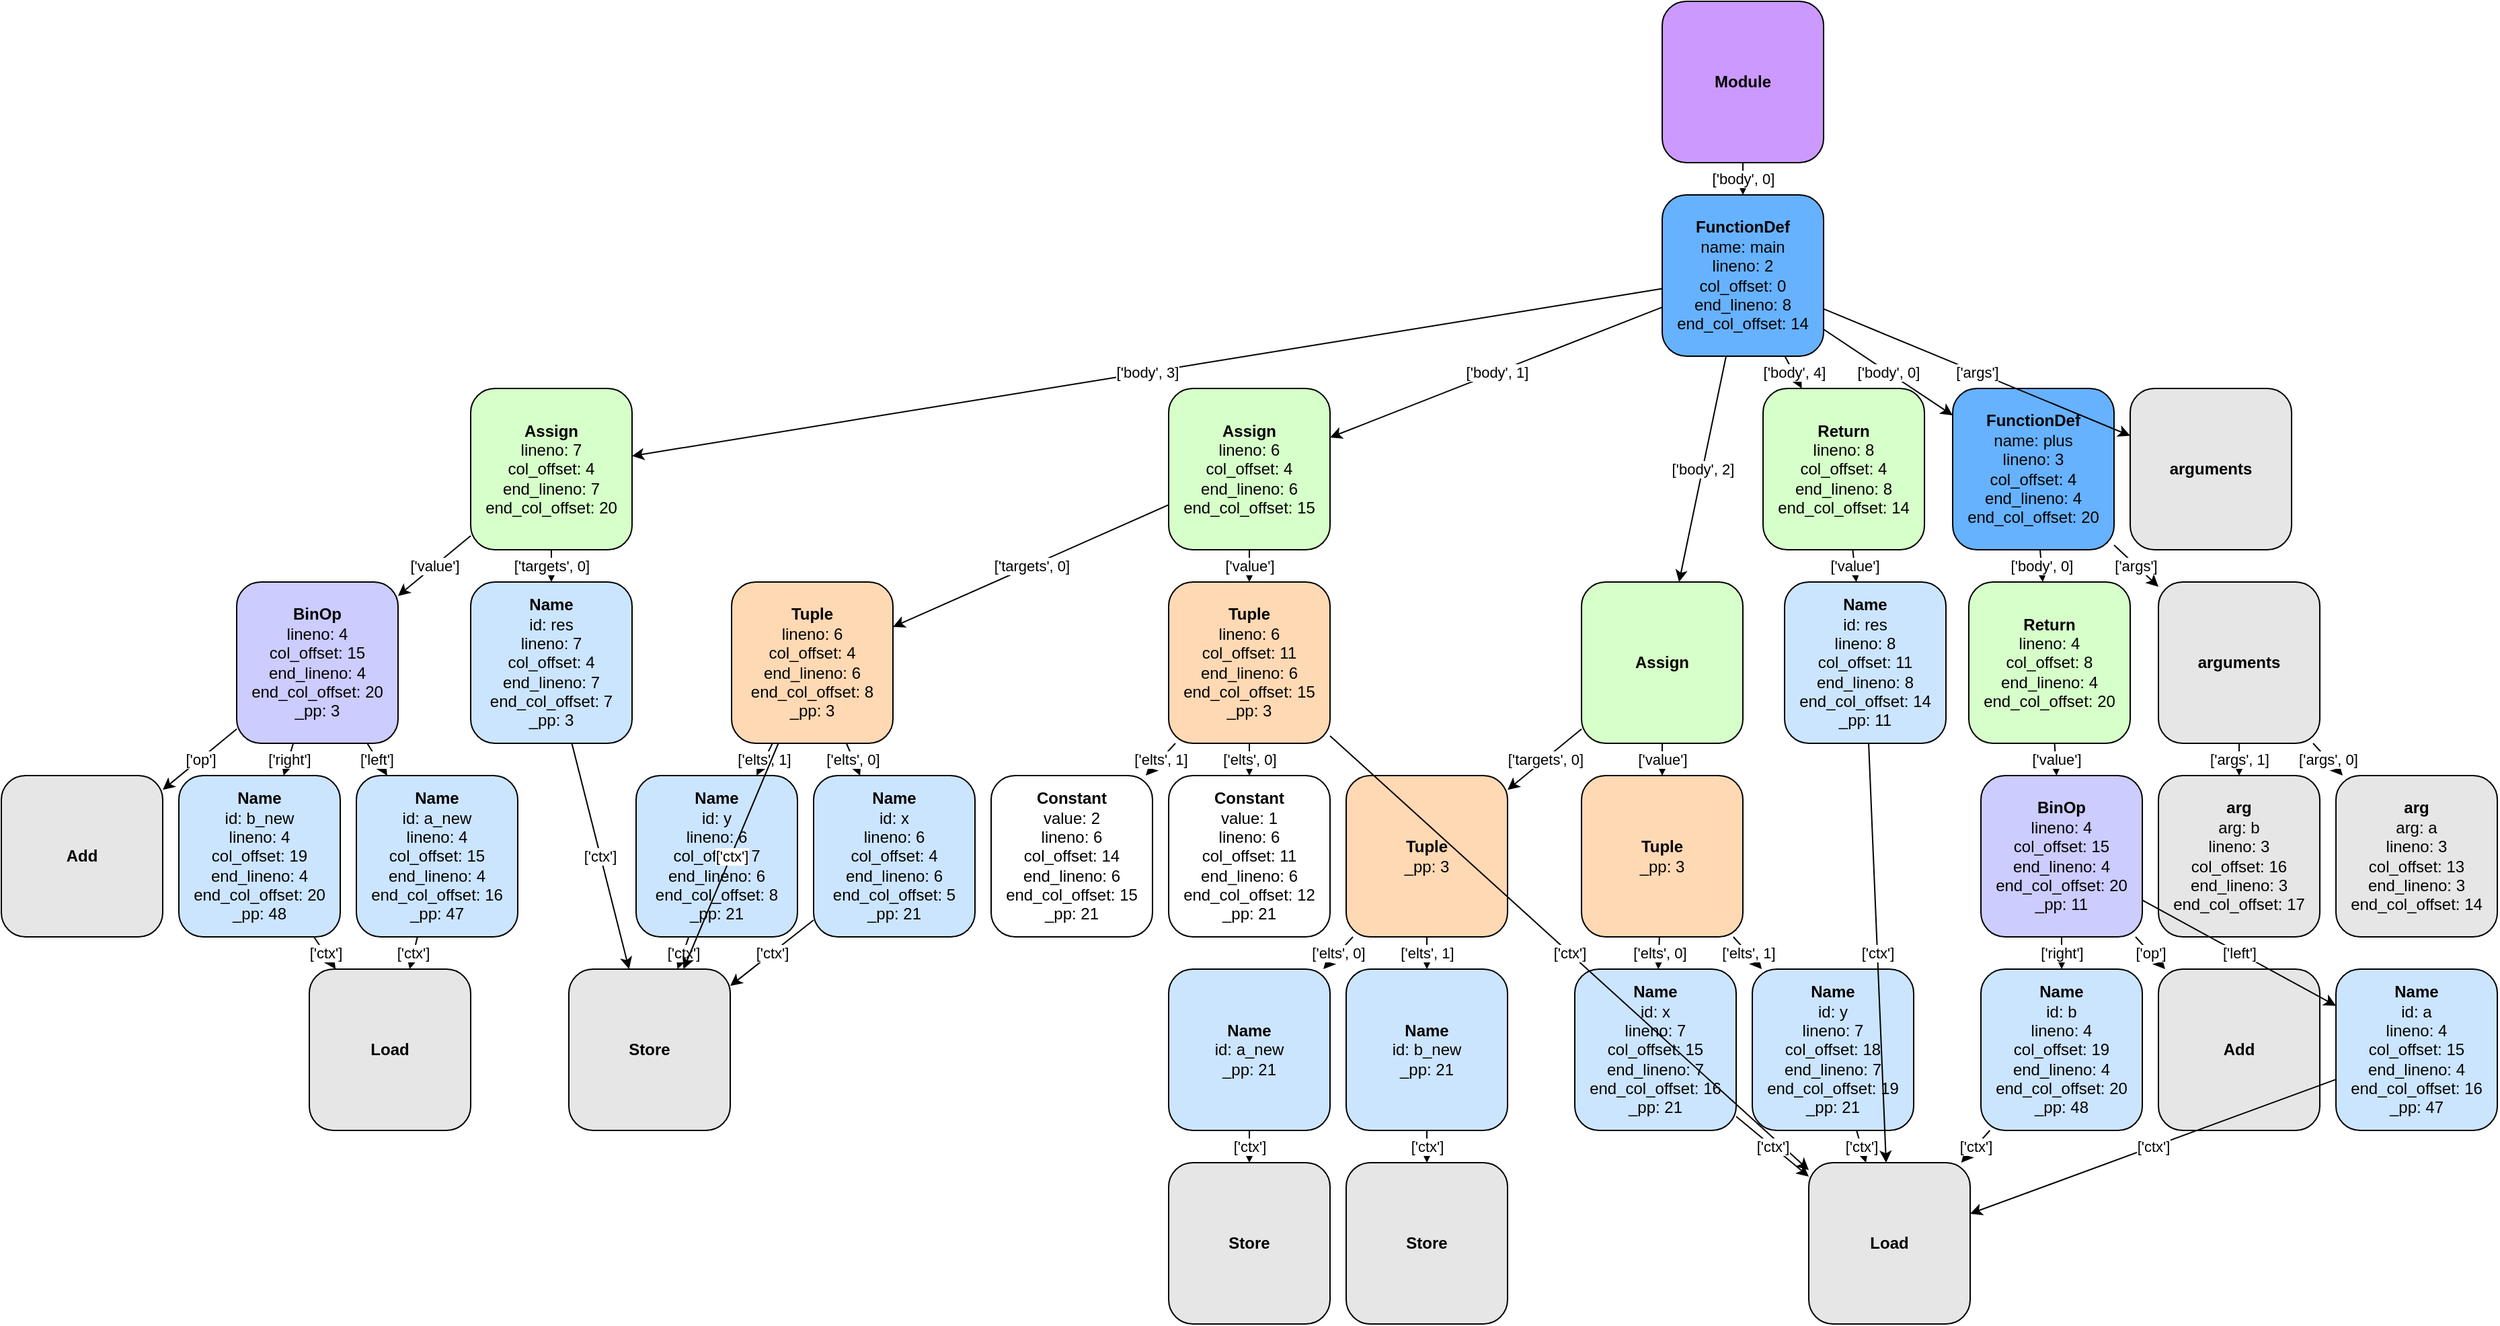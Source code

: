 <?xml version="1.0" ?>
<mxfile>
	<diagram id="RFndyrCF2-3MIdXtw8gX" name="Page-1">
		<mxGraphModel dx="422" dy="816" grid="1" gridSize="10" guides="1" tooltips="1" connect="1" arrows="1" fold="1" page="1" pageScale="1" pageWidth="850" pageHeight="1100" math="0" shadow="0">
			<root>
				<mxCell id="0"/>
				<mxCell id="1" parent="0"/>
				<mxCell id="5750010016" value="&lt;b&gt;Module&lt;/b&gt;" style="rounded=1;whiteSpace=wrap;html=1;fillColor=#CC99FF;strokeColor=#000000;" parent="1" vertex="1">
					<mxGeometry x="1235.02" y="0.0" width="120" height="120" as="geometry"/>
				</mxCell>
				<mxCell id="5749997728" value="&lt;b&gt;FunctionDef&lt;/b&gt;&lt;br&gt;name: main&lt;br&gt;lineno: 2&lt;br&gt;col_offset: 0&lt;br&gt;end_lineno: 8&lt;br&gt;end_col_offset: 14" style="rounded=1;whiteSpace=wrap;html=1;fillColor=#66B2FF;strokeColor=#000000;" parent="1" vertex="1">
					<mxGeometry x="1235.02" y="144.0" width="120" height="120" as="geometry"/>
				</mxCell>
				<mxCell id="5749999600" value="&lt;b&gt;arguments&lt;/b&gt;" style="rounded=1;whiteSpace=wrap;html=1;fillColor=#E6E6E6;strokeColor=#000000;" parent="1" vertex="1">
					<mxGeometry x="1583.02" y="288.0" width="120" height="120" as="geometry"/>
				</mxCell>
				<mxCell id="5750010976" value="&lt;b&gt;FunctionDef&lt;/b&gt;&lt;br&gt;name: plus&lt;br&gt;lineno: 3&lt;br&gt;col_offset: 4&lt;br&gt;end_lineno: 4&lt;br&gt;end_col_offset: 20" style="rounded=1;whiteSpace=wrap;html=1;fillColor=#66B2FF;strokeColor=#000000;" parent="1" vertex="1">
					<mxGeometry x="1451.02" y="288.0" width="120" height="120" as="geometry"/>
				</mxCell>
				<mxCell id="5750012464" value="&lt;b&gt;arguments&lt;/b&gt;" style="rounded=1;whiteSpace=wrap;html=1;fillColor=#E6E6E6;strokeColor=#000000;" parent="1" vertex="1">
					<mxGeometry x="1604.02" y="432.0" width="120" height="120" as="geometry"/>
				</mxCell>
				<mxCell id="5750011360" value="&lt;b&gt;arg&lt;/b&gt;&lt;br&gt;arg: a&lt;br&gt;lineno: 3&lt;br&gt;col_offset: 13&lt;br&gt;end_lineno: 3&lt;br&gt;end_col_offset: 14" style="rounded=1;whiteSpace=wrap;html=1;fillColor=#E6E6E6;strokeColor=#000000;" parent="1" vertex="1">
					<mxGeometry x="1736.019" y="576.0" width="120" height="120" as="geometry"/>
				</mxCell>
				<mxCell id="5750011552" value="&lt;b&gt;arg&lt;/b&gt;&lt;br&gt;arg: b&lt;br&gt;lineno: 3&lt;br&gt;col_offset: 16&lt;br&gt;end_lineno: 3&lt;br&gt;end_col_offset: 17" style="rounded=1;whiteSpace=wrap;html=1;fillColor=#E6E6E6;strokeColor=#000000;" parent="1" vertex="1">
					<mxGeometry x="1604.02" y="576.0" width="120" height="120" as="geometry"/>
				</mxCell>
				<mxCell id="5750010064" value="&lt;b&gt;Return&lt;/b&gt;&lt;br&gt;lineno: 4&lt;br&gt;col_offset: 8&lt;br&gt;end_lineno: 4&lt;br&gt;end_col_offset: 20" style="rounded=1;whiteSpace=wrap;html=1;fillColor=#D6FFC9;strokeColor=#000000;" parent="1" vertex="1">
					<mxGeometry x="1463.02" y="432.0" width="120" height="120" as="geometry"/>
				</mxCell>
				<mxCell id="5749998304" value="&lt;b&gt;BinOp&lt;/b&gt;&lt;br&gt;lineno: 4&lt;br&gt;col_offset: 15&lt;br&gt;end_lineno: 4&lt;br&gt;end_col_offset: 20&lt;br&gt;_pp: 11" style="rounded=1;whiteSpace=wrap;html=1;fillColor=#CCCCFF;strokeColor=#000000;" parent="1" vertex="1">
					<mxGeometry x="1472.02" y="576.0" width="120" height="120" as="geometry"/>
				</mxCell>
				<mxCell id="5750008000" value="&lt;b&gt;Name&lt;/b&gt;&lt;br&gt;id: a&lt;br&gt;lineno: 4&lt;br&gt;col_offset: 15&lt;br&gt;end_lineno: 4&lt;br&gt;end_col_offset: 16&lt;br&gt;_pp: 47" style="rounded=1;whiteSpace=wrap;html=1;fillColor=#CCE5FF;strokeColor=#000000;" parent="1" vertex="1">
					<mxGeometry x="1736.019" y="720.0" width="120" height="120" as="geometry"/>
				</mxCell>
				<mxCell id="5750009248" value="&lt;b&gt;Load&lt;/b&gt;" style="rounded=1;whiteSpace=wrap;html=1;fillColor=#E6E6E6;strokeColor=#000000;" parent="1" vertex="1">
					<mxGeometry x="1344.02" y="864.0" width="120" height="120" as="geometry"/>
				</mxCell>
				<mxCell id="5749433600" value="&lt;b&gt;Add&lt;/b&gt;" style="rounded=1;whiteSpace=wrap;html=1;fillColor=#E6E6E6;strokeColor=#000000;" parent="1" vertex="1">
					<mxGeometry x="1604.02" y="720.0" width="120" height="120" as="geometry"/>
				</mxCell>
				<mxCell id="5750009920" value="&lt;b&gt;Name&lt;/b&gt;&lt;br&gt;id: b&lt;br&gt;lineno: 4&lt;br&gt;col_offset: 19&lt;br&gt;end_lineno: 4&lt;br&gt;end_col_offset: 20&lt;br&gt;_pp: 48" style="rounded=1;whiteSpace=wrap;html=1;fillColor=#CCE5FF;strokeColor=#000000;" parent="1" vertex="1">
					<mxGeometry x="1472.02" y="720.0" width="120" height="120" as="geometry"/>
				</mxCell>
				<mxCell id="5749999936" value="&lt;b&gt;Assign&lt;/b&gt;&lt;br&gt;lineno: 6&lt;br&gt;col_offset: 4&lt;br&gt;end_lineno: 6&lt;br&gt;end_col_offset: 15" style="rounded=1;whiteSpace=wrap;html=1;fillColor=#D6FFC9;strokeColor=#000000;" parent="1" vertex="1">
					<mxGeometry x="868.02" y="288.0" width="120" height="120" as="geometry"/>
				</mxCell>
				<mxCell id="5750010160" value="&lt;b&gt;Tuple&lt;/b&gt;&lt;br&gt;lineno: 6&lt;br&gt;col_offset: 4&lt;br&gt;end_lineno: 6&lt;br&gt;end_col_offset: 8&lt;br&gt;_pp: 3" style="rounded=1;whiteSpace=wrap;html=1;fillColor=#FFD9B3;strokeColor=#000000;" parent="1" vertex="1">
					<mxGeometry x="543.0" y="432.0" width="120" height="120" as="geometry"/>
				</mxCell>
				<mxCell id="5749998352" value="&lt;b&gt;Name&lt;/b&gt;&lt;br&gt;id: x&lt;br&gt;lineno: 6&lt;br&gt;col_offset: 4&lt;br&gt;end_lineno: 6&lt;br&gt;end_col_offset: 5&lt;br&gt;_pp: 21" style="rounded=1;whiteSpace=wrap;html=1;fillColor=#CCE5FF;strokeColor=#000000;" parent="1" vertex="1">
					<mxGeometry x="604.0" y="576.0" width="120" height="120" as="geometry"/>
				</mxCell>
				<mxCell id="5749999744" value="&lt;b&gt;Store&lt;/b&gt;" style="rounded=1;whiteSpace=wrap;html=1;fillColor=#E6E6E6;strokeColor=#000000;" parent="1" vertex="1">
					<mxGeometry x="422.0" y="720.0" width="120" height="120" as="geometry"/>
				</mxCell>
				<mxCell id="5750012560" value="&lt;b&gt;Name&lt;/b&gt;&lt;br&gt;id: y&lt;br&gt;lineno: 6&lt;br&gt;col_offset: 7&lt;br&gt;end_lineno: 6&lt;br&gt;end_col_offset: 8&lt;br&gt;_pp: 21" style="rounded=1;whiteSpace=wrap;html=1;fillColor=#CCE5FF;strokeColor=#000000;" parent="1" vertex="1">
					<mxGeometry x="472.0" y="576.0" width="120" height="120" as="geometry"/>
				</mxCell>
				<mxCell id="5750009152" value="&lt;b&gt;Tuple&lt;/b&gt;&lt;br&gt;lineno: 6&lt;br&gt;col_offset: 11&lt;br&gt;end_lineno: 6&lt;br&gt;end_col_offset: 15&lt;br&gt;_pp: 3" style="rounded=1;whiteSpace=wrap;html=1;fillColor=#FFD9B3;strokeColor=#000000;" parent="1" vertex="1">
					<mxGeometry x="868.02" y="432.0" width="120" height="120" as="geometry"/>
				</mxCell>
				<mxCell id="5750012512" value="&lt;b&gt;Constant&lt;/b&gt;&lt;br&gt;value: 1&lt;br&gt;lineno: 6&lt;br&gt;col_offset: 11&lt;br&gt;end_lineno: 6&lt;br&gt;end_col_offset: 12&lt;br&gt;_pp: 21" style="rounded=1;whiteSpace=wrap;html=1;fillColor=#FFFFFF;strokeColor=#000000;" parent="1" vertex="1">
					<mxGeometry x="868.02" y="576.0" width="120" height="120" as="geometry"/>
				</mxCell>
				<mxCell id="5750012800" value="&lt;b&gt;Constant&lt;/b&gt;&lt;br&gt;value: 2&lt;br&gt;lineno: 6&lt;br&gt;col_offset: 14&lt;br&gt;end_lineno: 6&lt;br&gt;end_col_offset: 15&lt;br&gt;_pp: 21" style="rounded=1;whiteSpace=wrap;html=1;fillColor=#FFFFFF;strokeColor=#000000;" parent="1" vertex="1">
					<mxGeometry x="736.0" y="576.0" width="120" height="120" as="geometry"/>
				</mxCell>
				<mxCell id="5744340576" value="&lt;b&gt;Assign&lt;/b&gt;" style="rounded=1;whiteSpace=wrap;html=1;fillColor=#D6FFC9;strokeColor=#000000;" parent="1" vertex="1">
					<mxGeometry x="1175.02" y="432.0" width="120" height="120" as="geometry"/>
				</mxCell>
				<mxCell id="5744340096" value="&lt;b&gt;Tuple&lt;/b&gt;&lt;br&gt;_pp: 3" style="rounded=1;whiteSpace=wrap;html=1;fillColor=#FFD9B3;strokeColor=#000000;" parent="1" vertex="1">
					<mxGeometry x="1000.02" y="576.0" width="120" height="120" as="geometry"/>
				</mxCell>
				<mxCell id="5744340336" value="&lt;b&gt;Name&lt;/b&gt;&lt;br&gt;id: a_new&lt;br&gt;_pp: 21" style="rounded=1;whiteSpace=wrap;html=1;fillColor=#CCE5FF;strokeColor=#000000;" parent="1" vertex="1">
					<mxGeometry x="868.02" y="720.0" width="120" height="120" as="geometry"/>
				</mxCell>
				<mxCell id="5744339808" value="&lt;b&gt;Store&lt;/b&gt;" style="rounded=1;whiteSpace=wrap;html=1;fillColor=#E6E6E6;strokeColor=#000000;" parent="1" vertex="1">
					<mxGeometry x="868.02" y="864.0" width="120" height="120" as="geometry"/>
				</mxCell>
				<mxCell id="5744340432" value="&lt;b&gt;Name&lt;/b&gt;&lt;br&gt;id: b_new&lt;br&gt;_pp: 21" style="rounded=1;whiteSpace=wrap;html=1;fillColor=#CCE5FF;strokeColor=#000000;" parent="1" vertex="1">
					<mxGeometry x="1000.02" y="720.0" width="120" height="120" as="geometry"/>
				</mxCell>
				<mxCell id="5744340192" value="&lt;b&gt;Store&lt;/b&gt;" style="rounded=1;whiteSpace=wrap;html=1;fillColor=#E6E6E6;strokeColor=#000000;" parent="1" vertex="1">
					<mxGeometry x="1000.02" y="864.0" width="120" height="120" as="geometry"/>
				</mxCell>
				<mxCell id="5744340480" value="&lt;b&gt;Tuple&lt;/b&gt;&lt;br&gt;_pp: 3" style="rounded=1;whiteSpace=wrap;html=1;fillColor=#FFD9B3;strokeColor=#000000;" parent="1" vertex="1">
					<mxGeometry x="1175.02" y="576.0" width="120" height="120" as="geometry"/>
				</mxCell>
				<mxCell id="5749999072" value="&lt;b&gt;Name&lt;/b&gt;&lt;br&gt;id: x&lt;br&gt;lineno: 7&lt;br&gt;col_offset: 15&lt;br&gt;end_lineno: 7&lt;br&gt;end_col_offset: 16&lt;br&gt;_pp: 21" style="rounded=1;whiteSpace=wrap;html=1;fillColor=#CCE5FF;strokeColor=#000000;" parent="1" vertex="1">
					<mxGeometry x="1170.02" y="720.0" width="120" height="120" as="geometry"/>
				</mxCell>
				<mxCell id="5750009008" value="&lt;b&gt;Name&lt;/b&gt;&lt;br&gt;id: y&lt;br&gt;lineno: 7&lt;br&gt;col_offset: 18&lt;br&gt;end_lineno: 7&lt;br&gt;end_col_offset: 19&lt;br&gt;_pp: 21" style="rounded=1;whiteSpace=wrap;html=1;fillColor=#CCE5FF;strokeColor=#000000;" parent="1" vertex="1">
					<mxGeometry x="1302.02" y="720.0" width="120" height="120" as="geometry"/>
				</mxCell>
				<mxCell id="5750011120" value="&lt;b&gt;Assign&lt;/b&gt;&lt;br&gt;lineno: 7&lt;br&gt;col_offset: 4&lt;br&gt;end_lineno: 7&lt;br&gt;end_col_offset: 20" style="rounded=1;whiteSpace=wrap;html=1;fillColor=#D6FFC9;strokeColor=#000000;" parent="1" vertex="1">
					<mxGeometry x="349.0" y="288.0" width="120" height="120" as="geometry"/>
				</mxCell>
				<mxCell id="5750007568" value="&lt;b&gt;Name&lt;/b&gt;&lt;br&gt;id: res&lt;br&gt;lineno: 7&lt;br&gt;col_offset: 4&lt;br&gt;end_lineno: 7&lt;br&gt;end_col_offset: 7&lt;br&gt;_pp: 3" style="rounded=1;whiteSpace=wrap;html=1;fillColor=#CCE5FF;strokeColor=#000000;" parent="1" vertex="1">
					<mxGeometry x="349.0" y="432.0" width="120" height="120" as="geometry"/>
				</mxCell>
				<mxCell id="5744339904" value="&lt;b&gt;BinOp&lt;/b&gt;&lt;br&gt;lineno: 4&lt;br&gt;col_offset: 15&lt;br&gt;end_lineno: 4&lt;br&gt;end_col_offset: 20&lt;br&gt;_pp: 3" style="rounded=1;whiteSpace=wrap;html=1;fillColor=#CCCCFF;strokeColor=#000000;" parent="1" vertex="1">
					<mxGeometry x="175.0" y="432.0" width="120" height="120" as="geometry"/>
				</mxCell>
				<mxCell id="5744340528" value="&lt;b&gt;Name&lt;/b&gt;&lt;br&gt;id: a_new&lt;br&gt;lineno: 4&lt;br&gt;col_offset: 15&lt;br&gt;end_lineno: 4&lt;br&gt;end_col_offset: 16&lt;br&gt;_pp: 47" style="rounded=1;whiteSpace=wrap;html=1;fillColor=#CCE5FF;strokeColor=#000000;" parent="1" vertex="1">
					<mxGeometry x="264.0" y="576.0" width="120" height="120" as="geometry"/>
				</mxCell>
				<mxCell id="5744340672" value="&lt;b&gt;Load&lt;/b&gt;" style="rounded=1;whiteSpace=wrap;html=1;fillColor=#E6E6E6;strokeColor=#000000;" parent="1" vertex="1">
					<mxGeometry x="229.0" y="720.0" width="120" height="120" as="geometry"/>
				</mxCell>
				<mxCell id="5745486544" value="&lt;b&gt;Add&lt;/b&gt;" style="rounded=1;whiteSpace=wrap;html=1;fillColor=#E6E6E6;strokeColor=#000000;" parent="1" vertex="1">
					<mxGeometry x="0.0" y="576.0" width="120" height="120" as="geometry"/>
				</mxCell>
				<mxCell id="5744340624" value="&lt;b&gt;Name&lt;/b&gt;&lt;br&gt;id: b_new&lt;br&gt;lineno: 4&lt;br&gt;col_offset: 19&lt;br&gt;end_lineno: 4&lt;br&gt;end_col_offset: 20&lt;br&gt;_pp: 48" style="rounded=1;whiteSpace=wrap;html=1;fillColor=#CCE5FF;strokeColor=#000000;" parent="1" vertex="1">
					<mxGeometry x="132.0" y="576.0" width="120" height="120" as="geometry"/>
				</mxCell>
				<mxCell id="5750007424" value="&lt;b&gt;Return&lt;/b&gt;&lt;br&gt;lineno: 8&lt;br&gt;col_offset: 4&lt;br&gt;end_lineno: 8&lt;br&gt;end_col_offset: 14" style="rounded=1;whiteSpace=wrap;html=1;fillColor=#D6FFC9;strokeColor=#000000;" parent="1" vertex="1">
					<mxGeometry x="1310.02" y="288.0" width="120" height="120" as="geometry"/>
				</mxCell>
				<mxCell id="5749998112" value="&lt;b&gt;Name&lt;/b&gt;&lt;br&gt;id: res&lt;br&gt;lineno: 8&lt;br&gt;col_offset: 11&lt;br&gt;end_lineno: 8&lt;br&gt;end_col_offset: 14&lt;br&gt;_pp: 11" style="rounded=1;whiteSpace=wrap;html=1;fillColor=#CCE5FF;strokeColor=#000000;" parent="1" vertex="1">
					<mxGeometry x="1326.02" y="432.0" width="120" height="120" as="geometry"/>
				</mxCell>
				<mxCell id="5750010016_5749997728" value="['body', 0]" style="endArrow=classic;html=1;" parent="1" source="5750010016" target="5749997728" edge="1">
					<mxGeometry width="50" height="50" relative="1" as="geometry">
						<mxPoint x="400" y="440" as="sourcePoint"/>
						<mxPoint x="450" y="390" as="targetPoint"/>
					</mxGeometry>
				</mxCell>
				<mxCell id="5749997728_5749999600" value="['args']" style="endArrow=classic;html=1;" parent="1" source="5749997728" target="5749999600" edge="1">
					<mxGeometry width="50" height="50" relative="1" as="geometry">
						<mxPoint x="400" y="440" as="sourcePoint"/>
						<mxPoint x="450" y="390" as="targetPoint"/>
					</mxGeometry>
				</mxCell>
				<mxCell id="5749997728_5750010976" value="['body', 0]" style="endArrow=classic;html=1;" parent="1" source="5749997728" target="5750010976" edge="1">
					<mxGeometry width="50" height="50" relative="1" as="geometry">
						<mxPoint x="400" y="440" as="sourcePoint"/>
						<mxPoint x="450" y="390" as="targetPoint"/>
					</mxGeometry>
				</mxCell>
				<mxCell id="5750010976_5750012464" value="['args']" style="endArrow=classic;html=1;" parent="1" source="5750010976" target="5750012464" edge="1">
					<mxGeometry width="50" height="50" relative="1" as="geometry">
						<mxPoint x="400" y="440" as="sourcePoint"/>
						<mxPoint x="450" y="390" as="targetPoint"/>
					</mxGeometry>
				</mxCell>
				<mxCell id="5750012464_5750011360" value="['args', 0]" style="endArrow=classic;html=1;" parent="1" source="5750012464" target="5750011360" edge="1">
					<mxGeometry width="50" height="50" relative="1" as="geometry">
						<mxPoint x="400" y="440" as="sourcePoint"/>
						<mxPoint x="450" y="390" as="targetPoint"/>
					</mxGeometry>
				</mxCell>
				<mxCell id="5750012464_5750011552" value="['args', 1]" style="endArrow=classic;html=1;" parent="1" source="5750012464" target="5750011552" edge="1">
					<mxGeometry width="50" height="50" relative="1" as="geometry">
						<mxPoint x="400" y="440" as="sourcePoint"/>
						<mxPoint x="450" y="390" as="targetPoint"/>
					</mxGeometry>
				</mxCell>
				<mxCell id="5750010976_5750010064" value="['body', 0]" style="endArrow=classic;html=1;" parent="1" source="5750010976" target="5750010064" edge="1">
					<mxGeometry width="50" height="50" relative="1" as="geometry">
						<mxPoint x="400" y="440" as="sourcePoint"/>
						<mxPoint x="450" y="390" as="targetPoint"/>
					</mxGeometry>
				</mxCell>
				<mxCell id="5750010064_5749998304" value="['value']" style="endArrow=classic;html=1;" parent="1" source="5750010064" target="5749998304" edge="1">
					<mxGeometry width="50" height="50" relative="1" as="geometry">
						<mxPoint x="400" y="440" as="sourcePoint"/>
						<mxPoint x="450" y="390" as="targetPoint"/>
					</mxGeometry>
				</mxCell>
				<mxCell id="5749998304_5750008000" value="['left']" style="endArrow=classic;html=1;" parent="1" source="5749998304" target="5750008000" edge="1">
					<mxGeometry width="50" height="50" relative="1" as="geometry">
						<mxPoint x="400" y="440" as="sourcePoint"/>
						<mxPoint x="450" y="390" as="targetPoint"/>
					</mxGeometry>
				</mxCell>
				<mxCell id="5750008000_5750009248" value="['ctx']" style="endArrow=classic;html=1;" parent="1" source="5750008000" target="5750009248" edge="1">
					<mxGeometry width="50" height="50" relative="1" as="geometry">
						<mxPoint x="400" y="440" as="sourcePoint"/>
						<mxPoint x="450" y="390" as="targetPoint"/>
					</mxGeometry>
				</mxCell>
				<mxCell id="5749998304_5749433600" value="['op']" style="endArrow=classic;html=1;" parent="1" source="5749998304" target="5749433600" edge="1">
					<mxGeometry width="50" height="50" relative="1" as="geometry">
						<mxPoint x="400" y="440" as="sourcePoint"/>
						<mxPoint x="450" y="390" as="targetPoint"/>
					</mxGeometry>
				</mxCell>
				<mxCell id="5749998304_5750009920" value="['right']" style="endArrow=classic;html=1;" parent="1" source="5749998304" target="5750009920" edge="1">
					<mxGeometry width="50" height="50" relative="1" as="geometry">
						<mxPoint x="400" y="440" as="sourcePoint"/>
						<mxPoint x="450" y="390" as="targetPoint"/>
					</mxGeometry>
				</mxCell>
				<mxCell id="5750009920_5750009248" value="['ctx']" style="endArrow=classic;html=1;" parent="1" source="5750009920" target="5750009248" edge="1">
					<mxGeometry width="50" height="50" relative="1" as="geometry">
						<mxPoint x="400" y="440" as="sourcePoint"/>
						<mxPoint x="450" y="390" as="targetPoint"/>
					</mxGeometry>
				</mxCell>
				<mxCell id="5749997728_5749999936" value="['body', 1]" style="endArrow=classic;html=1;" parent="1" source="5749997728" target="5749999936" edge="1">
					<mxGeometry width="50" height="50" relative="1" as="geometry">
						<mxPoint x="400" y="440" as="sourcePoint"/>
						<mxPoint x="450" y="390" as="targetPoint"/>
					</mxGeometry>
				</mxCell>
				<mxCell id="5749999936_5750010160" value="['targets', 0]" style="endArrow=classic;html=1;" parent="1" source="5749999936" target="5750010160" edge="1">
					<mxGeometry width="50" height="50" relative="1" as="geometry">
						<mxPoint x="400" y="440" as="sourcePoint"/>
						<mxPoint x="450" y="390" as="targetPoint"/>
					</mxGeometry>
				</mxCell>
				<mxCell id="5750010160_5749998352" value="['elts', 0]" style="endArrow=classic;html=1;" parent="1" source="5750010160" target="5749998352" edge="1">
					<mxGeometry width="50" height="50" relative="1" as="geometry">
						<mxPoint x="400" y="440" as="sourcePoint"/>
						<mxPoint x="450" y="390" as="targetPoint"/>
					</mxGeometry>
				</mxCell>
				<mxCell id="5749998352_5749999744" value="['ctx']" style="endArrow=classic;html=1;" parent="1" source="5749998352" target="5749999744" edge="1">
					<mxGeometry width="50" height="50" relative="1" as="geometry">
						<mxPoint x="400" y="440" as="sourcePoint"/>
						<mxPoint x="450" y="390" as="targetPoint"/>
					</mxGeometry>
				</mxCell>
				<mxCell id="5750010160_5750012560" value="['elts', 1]" style="endArrow=classic;html=1;" parent="1" source="5750010160" target="5750012560" edge="1">
					<mxGeometry width="50" height="50" relative="1" as="geometry">
						<mxPoint x="400" y="440" as="sourcePoint"/>
						<mxPoint x="450" y="390" as="targetPoint"/>
					</mxGeometry>
				</mxCell>
				<mxCell id="5750012560_5749999744" value="['ctx']" style="endArrow=classic;html=1;" parent="1" source="5750012560" target="5749999744" edge="1">
					<mxGeometry width="50" height="50" relative="1" as="geometry">
						<mxPoint x="400" y="440" as="sourcePoint"/>
						<mxPoint x="450" y="390" as="targetPoint"/>
					</mxGeometry>
				</mxCell>
				<mxCell id="5750010160_5749999744" value="['ctx']" style="endArrow=classic;html=1;" parent="1" source="5750010160" target="5749999744" edge="1">
					<mxGeometry width="50" height="50" relative="1" as="geometry">
						<mxPoint x="400" y="440" as="sourcePoint"/>
						<mxPoint x="450" y="390" as="targetPoint"/>
					</mxGeometry>
				</mxCell>
				<mxCell id="5749999936_5750009152" value="['value']" style="endArrow=classic;html=1;" parent="1" source="5749999936" target="5750009152" edge="1">
					<mxGeometry width="50" height="50" relative="1" as="geometry">
						<mxPoint x="400" y="440" as="sourcePoint"/>
						<mxPoint x="450" y="390" as="targetPoint"/>
					</mxGeometry>
				</mxCell>
				<mxCell id="5750009152_5750012512" value="['elts', 0]" style="endArrow=classic;html=1;" parent="1" source="5750009152" target="5750012512" edge="1">
					<mxGeometry width="50" height="50" relative="1" as="geometry">
						<mxPoint x="400" y="440" as="sourcePoint"/>
						<mxPoint x="450" y="390" as="targetPoint"/>
					</mxGeometry>
				</mxCell>
				<mxCell id="5750009152_5750012800" value="['elts', 1]" style="endArrow=classic;html=1;" parent="1" source="5750009152" target="5750012800" edge="1">
					<mxGeometry width="50" height="50" relative="1" as="geometry">
						<mxPoint x="400" y="440" as="sourcePoint"/>
						<mxPoint x="450" y="390" as="targetPoint"/>
					</mxGeometry>
				</mxCell>
				<mxCell id="5750009152_5750009248" value="['ctx']" style="endArrow=classic;html=1;" parent="1" source="5750009152" target="5750009248" edge="1">
					<mxGeometry width="50" height="50" relative="1" as="geometry">
						<mxPoint x="400" y="440" as="sourcePoint"/>
						<mxPoint x="450" y="390" as="targetPoint"/>
					</mxGeometry>
				</mxCell>
				<mxCell id="5749997728_5744340576" value="['body', 2]" style="endArrow=classic;html=1;" parent="1" source="5749997728" target="5744340576" edge="1">
					<mxGeometry width="50" height="50" relative="1" as="geometry">
						<mxPoint x="400" y="440" as="sourcePoint"/>
						<mxPoint x="450" y="390" as="targetPoint"/>
					</mxGeometry>
				</mxCell>
				<mxCell id="5744340576_5744340096" value="['targets', 0]" style="endArrow=classic;html=1;" parent="1" source="5744340576" target="5744340096" edge="1">
					<mxGeometry width="50" height="50" relative="1" as="geometry">
						<mxPoint x="400" y="440" as="sourcePoint"/>
						<mxPoint x="450" y="390" as="targetPoint"/>
					</mxGeometry>
				</mxCell>
				<mxCell id="5744340096_5744340336" value="['elts', 0]" style="endArrow=classic;html=1;" parent="1" source="5744340096" target="5744340336" edge="1">
					<mxGeometry width="50" height="50" relative="1" as="geometry">
						<mxPoint x="400" y="440" as="sourcePoint"/>
						<mxPoint x="450" y="390" as="targetPoint"/>
					</mxGeometry>
				</mxCell>
				<mxCell id="5744340336_5744339808" value="['ctx']" style="endArrow=classic;html=1;" parent="1" source="5744340336" target="5744339808" edge="1">
					<mxGeometry width="50" height="50" relative="1" as="geometry">
						<mxPoint x="400" y="440" as="sourcePoint"/>
						<mxPoint x="450" y="390" as="targetPoint"/>
					</mxGeometry>
				</mxCell>
				<mxCell id="5744340096_5744340432" value="['elts', 1]" style="endArrow=classic;html=1;" parent="1" source="5744340096" target="5744340432" edge="1">
					<mxGeometry width="50" height="50" relative="1" as="geometry">
						<mxPoint x="400" y="440" as="sourcePoint"/>
						<mxPoint x="450" y="390" as="targetPoint"/>
					</mxGeometry>
				</mxCell>
				<mxCell id="5744340432_5744340192" value="['ctx']" style="endArrow=classic;html=1;" parent="1" source="5744340432" target="5744340192" edge="1">
					<mxGeometry width="50" height="50" relative="1" as="geometry">
						<mxPoint x="400" y="440" as="sourcePoint"/>
						<mxPoint x="450" y="390" as="targetPoint"/>
					</mxGeometry>
				</mxCell>
				<mxCell id="5744340576_5744340480" value="['value']" style="endArrow=classic;html=1;" parent="1" source="5744340576" target="5744340480" edge="1">
					<mxGeometry width="50" height="50" relative="1" as="geometry">
						<mxPoint x="400" y="440" as="sourcePoint"/>
						<mxPoint x="450" y="390" as="targetPoint"/>
					</mxGeometry>
				</mxCell>
				<mxCell id="5744340480_5749999072" value="['elts', 0]" style="endArrow=classic;html=1;" parent="1" source="5744340480" target="5749999072" edge="1">
					<mxGeometry width="50" height="50" relative="1" as="geometry">
						<mxPoint x="400" y="440" as="sourcePoint"/>
						<mxPoint x="450" y="390" as="targetPoint"/>
					</mxGeometry>
				</mxCell>
				<mxCell id="5749999072_5750009248" value="['ctx']" style="endArrow=classic;html=1;" parent="1" source="5749999072" target="5750009248" edge="1">
					<mxGeometry width="50" height="50" relative="1" as="geometry">
						<mxPoint x="400" y="440" as="sourcePoint"/>
						<mxPoint x="450" y="390" as="targetPoint"/>
					</mxGeometry>
				</mxCell>
				<mxCell id="5744340480_5750009008" value="['elts', 1]" style="endArrow=classic;html=1;" parent="1" source="5744340480" target="5750009008" edge="1">
					<mxGeometry width="50" height="50" relative="1" as="geometry">
						<mxPoint x="400" y="440" as="sourcePoint"/>
						<mxPoint x="450" y="390" as="targetPoint"/>
					</mxGeometry>
				</mxCell>
				<mxCell id="5750009008_5750009248" value="['ctx']" style="endArrow=classic;html=1;" parent="1" source="5750009008" target="5750009248" edge="1">
					<mxGeometry width="50" height="50" relative="1" as="geometry">
						<mxPoint x="400" y="440" as="sourcePoint"/>
						<mxPoint x="450" y="390" as="targetPoint"/>
					</mxGeometry>
				</mxCell>
				<mxCell id="5749997728_5750011120" value="['body', 3]" style="endArrow=classic;html=1;" parent="1" source="5749997728" target="5750011120" edge="1">
					<mxGeometry width="50" height="50" relative="1" as="geometry">
						<mxPoint x="400" y="440" as="sourcePoint"/>
						<mxPoint x="450" y="390" as="targetPoint"/>
					</mxGeometry>
				</mxCell>
				<mxCell id="5750011120_5750007568" value="['targets', 0]" style="endArrow=classic;html=1;" parent="1" source="5750011120" target="5750007568" edge="1">
					<mxGeometry width="50" height="50" relative="1" as="geometry">
						<mxPoint x="400" y="440" as="sourcePoint"/>
						<mxPoint x="450" y="390" as="targetPoint"/>
					</mxGeometry>
				</mxCell>
				<mxCell id="5750007568_5749999744" value="['ctx']" style="endArrow=classic;html=1;" parent="1" source="5750007568" target="5749999744" edge="1">
					<mxGeometry width="50" height="50" relative="1" as="geometry">
						<mxPoint x="400" y="440" as="sourcePoint"/>
						<mxPoint x="450" y="390" as="targetPoint"/>
					</mxGeometry>
				</mxCell>
				<mxCell id="5750011120_5744339904" value="['value']" style="endArrow=classic;html=1;" parent="1" source="5750011120" target="5744339904" edge="1">
					<mxGeometry width="50" height="50" relative="1" as="geometry">
						<mxPoint x="400" y="440" as="sourcePoint"/>
						<mxPoint x="450" y="390" as="targetPoint"/>
					</mxGeometry>
				</mxCell>
				<mxCell id="5744339904_5744340528" value="['left']" style="endArrow=classic;html=1;" parent="1" source="5744339904" target="5744340528" edge="1">
					<mxGeometry width="50" height="50" relative="1" as="geometry">
						<mxPoint x="400" y="440" as="sourcePoint"/>
						<mxPoint x="450" y="390" as="targetPoint"/>
					</mxGeometry>
				</mxCell>
				<mxCell id="5744340528_5744340672" value="['ctx']" style="endArrow=classic;html=1;" parent="1" source="5744340528" target="5744340672" edge="1">
					<mxGeometry width="50" height="50" relative="1" as="geometry">
						<mxPoint x="400" y="440" as="sourcePoint"/>
						<mxPoint x="450" y="390" as="targetPoint"/>
					</mxGeometry>
				</mxCell>
				<mxCell id="5744339904_5745486544" value="['op']" style="endArrow=classic;html=1;" parent="1" source="5744339904" target="5745486544" edge="1">
					<mxGeometry width="50" height="50" relative="1" as="geometry">
						<mxPoint x="400" y="440" as="sourcePoint"/>
						<mxPoint x="450" y="390" as="targetPoint"/>
					</mxGeometry>
				</mxCell>
				<mxCell id="5744339904_5744340624" value="['right']" style="endArrow=classic;html=1;" parent="1" source="5744339904" target="5744340624" edge="1">
					<mxGeometry width="50" height="50" relative="1" as="geometry">
						<mxPoint x="400" y="440" as="sourcePoint"/>
						<mxPoint x="450" y="390" as="targetPoint"/>
					</mxGeometry>
				</mxCell>
				<mxCell id="5744340624_5744340672" value="['ctx']" style="endArrow=classic;html=1;" parent="1" source="5744340624" target="5744340672" edge="1">
					<mxGeometry width="50" height="50" relative="1" as="geometry">
						<mxPoint x="400" y="440" as="sourcePoint"/>
						<mxPoint x="450" y="390" as="targetPoint"/>
					</mxGeometry>
				</mxCell>
				<mxCell id="5749997728_5750007424" value="['body', 4]" style="endArrow=classic;html=1;" parent="1" source="5749997728" target="5750007424" edge="1">
					<mxGeometry width="50" height="50" relative="1" as="geometry">
						<mxPoint x="400" y="440" as="sourcePoint"/>
						<mxPoint x="450" y="390" as="targetPoint"/>
					</mxGeometry>
				</mxCell>
				<mxCell id="5750007424_5749998112" value="['value']" style="endArrow=classic;html=1;" parent="1" source="5750007424" target="5749998112" edge="1">
					<mxGeometry width="50" height="50" relative="1" as="geometry">
						<mxPoint x="400" y="440" as="sourcePoint"/>
						<mxPoint x="450" y="390" as="targetPoint"/>
					</mxGeometry>
				</mxCell>
				<mxCell id="5749998112_5750009248" value="['ctx']" style="endArrow=classic;html=1;" parent="1" source="5749998112" target="5750009248" edge="1">
					<mxGeometry width="50" height="50" relative="1" as="geometry">
						<mxPoint x="400" y="440" as="sourcePoint"/>
						<mxPoint x="450" y="390" as="targetPoint"/>
					</mxGeometry>
				</mxCell>
			</root>
		</mxGraphModel>
	</diagram>
</mxfile>
